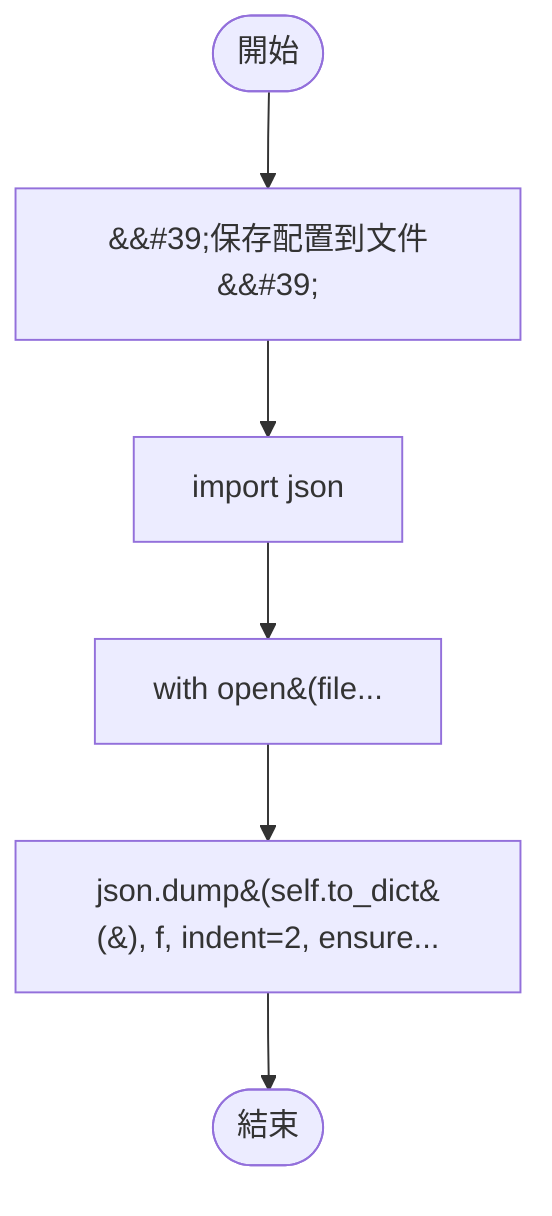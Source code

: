 flowchart TB
    n1([開始])
    n2([結束])
    n3[&amp;&#35;39;保存配置到文件&amp;&#35;39;]
    n4[import json]
    n5[with open&#40;file...]
    n6[json.dump&#40;self.to_dict&#40;&#41;, f, indent=2, ensure...]
    n1 --> n3
    n3 --> n4
    n4 --> n5
    n5 --> n6
    n6 --> n2